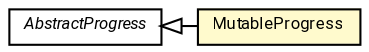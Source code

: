 #!/usr/local/bin/dot
#
# Class diagram 
# Generated by UMLGraph version R5_7_2-60-g0e99a6 (http://www.spinellis.gr/umlgraph/)
#

digraph G {
	graph [fontnames="svg"]
	edge [fontname="Roboto",fontsize=7,labelfontname="Roboto",labelfontsize=7,color="black"];
	node [fontname="Roboto",fontcolor="black",fontsize=8,shape=plaintext,margin=0,width=0,height=0];
	nodesep=0.15;
	ranksep=0.25;
	rankdir=LR;
	// de.lmu.ifi.dbs.elki.logging.progress.MutableProgress
	c7215243 [label=<<table title="de.lmu.ifi.dbs.elki.logging.progress.MutableProgress" border="0" cellborder="1" cellspacing="0" cellpadding="2" bgcolor="lemonChiffon" href="MutableProgress.html" target="_parent">
		<tr><td><table border="0" cellspacing="0" cellpadding="1">
		<tr><td align="center" balign="center"> <font face="Roboto">MutableProgress</font> </td></tr>
		</table></td></tr>
		</table>>, URL="MutableProgress.html"];
	// de.lmu.ifi.dbs.elki.logging.progress.AbstractProgress
	c7215245 [label=<<table title="de.lmu.ifi.dbs.elki.logging.progress.AbstractProgress" border="0" cellborder="1" cellspacing="0" cellpadding="2" href="AbstractProgress.html" target="_parent">
		<tr><td><table border="0" cellspacing="0" cellpadding="1">
		<tr><td align="center" balign="center"> <font face="Roboto"><i>AbstractProgress</i></font> </td></tr>
		</table></td></tr>
		</table>>, URL="AbstractProgress.html"];
	// de.lmu.ifi.dbs.elki.logging.progress.MutableProgress extends de.lmu.ifi.dbs.elki.logging.progress.AbstractProgress
	c7215245 -> c7215243 [arrowtail=empty,dir=back,weight=10];
}

